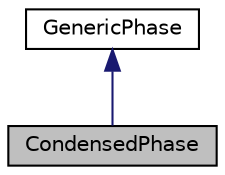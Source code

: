 digraph "CondensedPhase"
{
 // INTERACTIVE_SVG=YES
 // LATEX_PDF_SIZE
  bgcolor="transparent";
  edge [fontname="Helvetica",fontsize="10",labelfontname="Helvetica",labelfontsize="10"];
  node [fontname="Helvetica",fontsize="10",shape=record];
  Node1 [label="CondensedPhase",height=0.2,width=0.4,color="black", fillcolor="grey75", style="filled", fontcolor="black",tooltip="The class used to configure a pure condensed phase."];
  Node2 -> Node1 [dir="back",color="midnightblue",fontsize="10",style="solid",fontname="Helvetica"];
  Node2 [label="GenericPhase",height=0.2,width=0.4,color="black",URL="$class_reaktoro_1_1_generic_phase.html",tooltip="The base type for all other classes defining more specific phases."];
}
